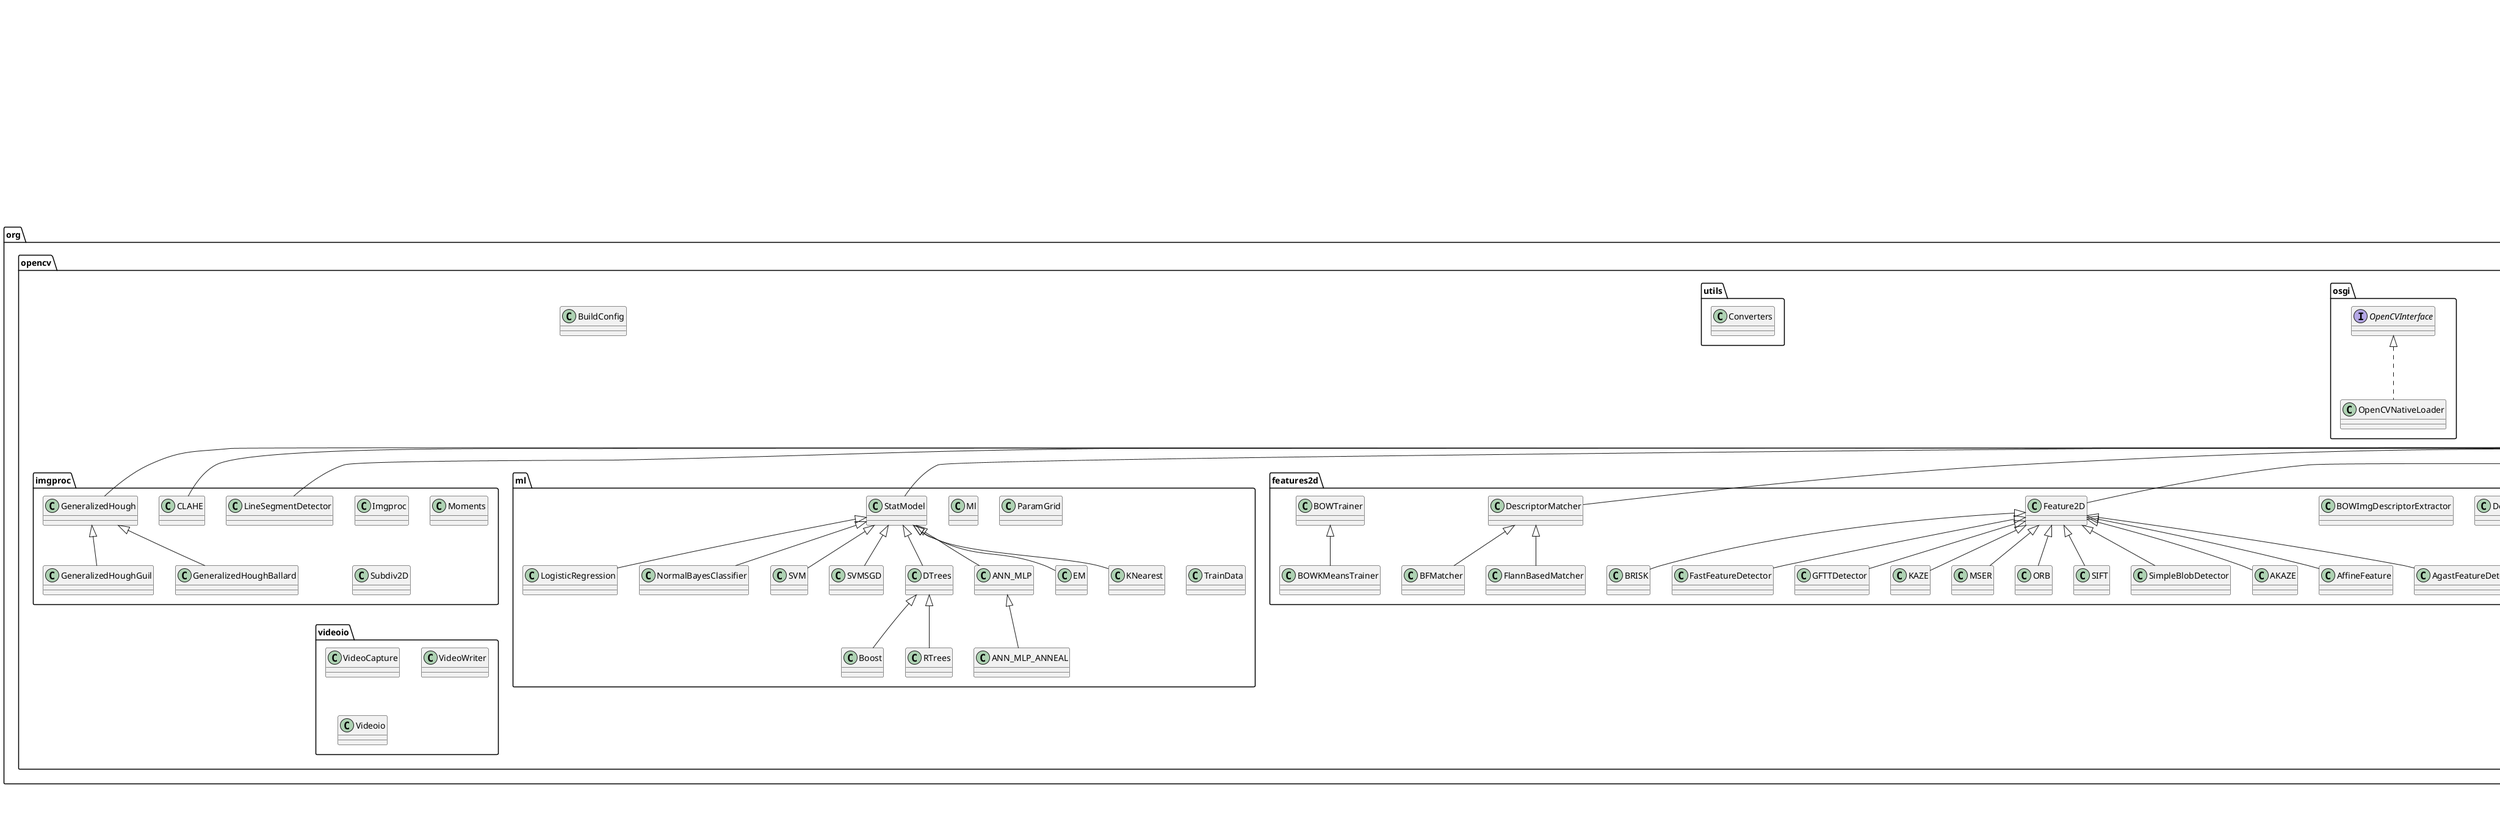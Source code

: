 @startuml

title __IMAGEPRO.OPENCVLIBRARY3413's Class Diagram__\n

  namespace org.opencv {
    class org.opencv.BuildConfig {
    }
  }
  

  namespace org.opencv {
    namespace android {
      class org.opencv.android.AsyncServiceHelper {
      }
    }
  }
  

  namespace org.opencv {
    namespace android {
      abstract class org.opencv.android.BaseLoaderCallback {
      }
    }
  }
  

  namespace org.opencv {
    namespace android {
      class org.opencv.android.Camera2Renderer {
      }
    }
  }
  

  namespace org.opencv {
    namespace android {
      abstract class org.opencv.android.CameraBridgeViewBase {
      }
    }
  }
  

  namespace org.opencv {
    namespace android {
      abstract class org.opencv.android.CameraGLRendererBase {
      }
    }
  }
  

  namespace org.opencv {
    namespace android {
      class org.opencv.android.CameraGLSurfaceView {
      }
    }
  }
  

  namespace org.opencv {
    namespace android {
      class org.opencv.android.CameraRenderer {
      }
    }
  }
  

  namespace org.opencv {
    namespace android {
      class org.opencv.android.FpsMeter {
      }
    }
  }
  

  namespace org.opencv {
    namespace android {
      interface org.opencv.android.InstallCallbackInterface {
      }
    }
  }
  

  namespace org.opencv {
    namespace android {
      class org.opencv.android.JavaCamera2View {
      }
    }
  }
  

  namespace org.opencv {
    namespace android {
      class org.opencv.android.JavaCameraView {
      }
    }
  }
  

  namespace org.opencv {
    namespace android {
      interface org.opencv.android.LoaderCallbackInterface {
      }
    }
  }
  

  namespace org.opencv {
    namespace android {
      class org.opencv.android.OpenCVLoader {
      }
    }
  }
  

  namespace org.opencv {
    namespace android {
      class org.opencv.android.StaticHelper {
      }
    }
  }
  

  namespace org.opencv {
    namespace android {
      class org.opencv.android.Utils {
      }
    }
  }
  

  namespace org.opencv {
    namespace calib3d {
      class org.opencv.calib3d.Calib3d {
      }
    }
  }
  

  namespace org.opencv {
    namespace calib3d {
      class org.opencv.calib3d.StereoBM {
      }
    }
  }
  

  namespace org.opencv {
    namespace calib3d {
      class org.opencv.calib3d.StereoMatcher {
      }
    }
  }
  

  namespace org.opencv {
    namespace calib3d {
      class org.opencv.calib3d.StereoSGBM {
      }
    }
  }
  

  namespace org.opencv {
    namespace core {
      class org.opencv.core.Algorithm {
      }
    }
  }
  

  namespace org.opencv {
    namespace core {
      class org.opencv.core.Core {
      }
    }
  }
  

  namespace org.opencv {
    namespace core {
      class org.opencv.core.CvException {
      }
    }
  }
  

  namespace org.opencv {
    namespace core {
      class org.opencv.core.CvType {
      }
    }
  }
  

  namespace org.opencv {
    namespace core {
      class org.opencv.core.DMatch {
      }
    }
  }
  

  namespace org.opencv {
    namespace core {
      class org.opencv.core.KeyPoint {
      }
    }
  }
  

  namespace org.opencv {
    namespace core {
      class org.opencv.core.Mat {
      }
    }
  }
  

  namespace org.opencv {
    namespace core {
      class org.opencv.core.MatOfByte {
      }
    }
  }
  

  namespace org.opencv {
    namespace core {
      class org.opencv.core.MatOfDMatch {
      }
    }
  }
  

  namespace org.opencv {
    namespace core {
      class org.opencv.core.MatOfDouble {
      }
    }
  }
  

  namespace org.opencv {
    namespace core {
      class org.opencv.core.MatOfFloat {
      }
    }
  }
  

  namespace org.opencv {
    namespace core {
      class org.opencv.core.MatOfFloat4 {
      }
    }
  }
  

  namespace org.opencv {
    namespace core {
      class org.opencv.core.MatOfFloat6 {
      }
    }
  }
  

  namespace org.opencv {
    namespace core {
      class org.opencv.core.MatOfInt {
      }
    }
  }
  

  namespace org.opencv {
    namespace core {
      class org.opencv.core.MatOfInt4 {
      }
    }
  }
  

  namespace org.opencv {
    namespace core {
      class org.opencv.core.MatOfKeyPoint {
      }
    }
  }
  

  namespace org.opencv {
    namespace core {
      class org.opencv.core.MatOfPoint {
      }
    }
  }
  

  namespace org.opencv {
    namespace core {
      class org.opencv.core.MatOfPoint2f {
      }
    }
  }
  

  namespace org.opencv {
    namespace core {
      class org.opencv.core.MatOfPoint3 {
      }
    }
  }
  

  namespace org.opencv {
    namespace core {
      class org.opencv.core.MatOfPoint3f {
      }
    }
  }
  

  namespace org.opencv {
    namespace core {
      class org.opencv.core.MatOfRect {
      }
    }
  }
  

  namespace org.opencv {
    namespace core {
      class org.opencv.core.MatOfRect2d {
      }
    }
  }
  

  namespace org.opencv {
    namespace core {
      class org.opencv.core.MatOfRotatedRect {
      }
    }
  }
  

  namespace org.opencv {
    namespace core {
      class org.opencv.core.Point {
      }
    }
  }
  

  namespace org.opencv {
    namespace core {
      class org.opencv.core.Point3 {
      }
    }
  }
  

  namespace org.opencv {
    namespace core {
      class org.opencv.core.Range {
      }
    }
  }
  

  namespace org.opencv {
    namespace core {
      class org.opencv.core.Rect {
      }
    }
  }
  

  namespace org.opencv {
    namespace core {
      class org.opencv.core.Rect2d {
      }
    }
  }
  

  namespace org.opencv {
    namespace core {
      class org.opencv.core.RotatedRect {
      }
    }
  }
  

  namespace org.opencv {
    namespace core {
      class org.opencv.core.Scalar {
      }
    }
  }
  

  namespace org.opencv {
    namespace core {
      class org.opencv.core.Size {
      }
    }
  }
  

  namespace org.opencv {
    namespace core {
      class org.opencv.core.TermCriteria {
      }
    }
  }
  

  namespace org.opencv {
    namespace core {
      class org.opencv.core.TickMeter {
      }
    }
  }
  

  namespace org.opencv {
    namespace dnn {
      class org.opencv.dnn.DictValue {
      }
    }
  }
  

  namespace org.opencv {
    namespace dnn {
      class org.opencv.dnn.Dnn {
      }
    }
  }
  

  namespace org.opencv {
    namespace dnn {
      class org.opencv.dnn.Layer {
      }
    }
  }
  

  namespace org.opencv {
    namespace dnn {
      class org.opencv.dnn.Net {
      }
    }
  }
  

  namespace org.opencv {
    namespace engine {
      interface org.opencv.engine.OpenCVEngineInterface {
      }
    }
  }
  

  namespace org.opencv {
    namespace features2d {
      class org.opencv.features2d.AKAZE {
      }
    }
  }
  

  namespace org.opencv {
    namespace features2d {
      class org.opencv.features2d.AffineFeature {
      }
    }
  }
  

  namespace org.opencv {
    namespace features2d {
      class org.opencv.features2d.AgastFeatureDetector {
      }
    }
  }
  

  namespace org.opencv {
    namespace features2d {
      class org.opencv.features2d.BFMatcher {
      }
    }
  }
  

  namespace org.opencv {
    namespace features2d {
      class org.opencv.features2d.BOWImgDescriptorExtractor {
      }
    }
  }
  

  namespace org.opencv {
    namespace features2d {
      class org.opencv.features2d.BOWKMeansTrainer {
      }
    }
  }
  

  namespace org.opencv {
    namespace features2d {
      class org.opencv.features2d.BOWTrainer {
      }
    }
  }
  

  namespace org.opencv {
    namespace features2d {
      class org.opencv.features2d.BRISK {
      }
    }
  }
  

  namespace org.opencv {
    namespace features2d {
      class org.opencv.features2d.DescriptorExtractor {
      }
    }
  }
  

  namespace org.opencv {
    namespace features2d {
      class org.opencv.features2d.DescriptorMatcher {
      }
    }
  }
  

  namespace org.opencv {
    namespace features2d {
      class org.opencv.features2d.FastFeatureDetector {
      }
    }
  }
  

  namespace org.opencv {
    namespace features2d {
      class org.opencv.features2d.Feature2D {
      }
    }
  }
  

  namespace org.opencv {
    namespace features2d {
      class org.opencv.features2d.FeatureDetector {
      }
    }
  }
  

  namespace org.opencv {
    namespace features2d {
      class org.opencv.features2d.Features2d {
      }
    }
  }
  

  namespace org.opencv {
    namespace features2d {
      class org.opencv.features2d.FlannBasedMatcher {
      }
    }
  }
  

  namespace org.opencv {
    namespace features2d {
      class org.opencv.features2d.GFTTDetector {
      }
    }
  }
  

  namespace org.opencv {
    namespace features2d {
      class org.opencv.features2d.KAZE {
      }
    }
  }
  

  namespace org.opencv {
    namespace features2d {
      class org.opencv.features2d.MSER {
      }
    }
  }
  

  namespace org.opencv {
    namespace features2d {
      class org.opencv.features2d.ORB {
      }
    }
  }
  

  namespace org.opencv {
    namespace features2d {
      class org.opencv.features2d.Params {
      }
    }
  }
  

  namespace org.opencv {
    namespace features2d {
      class org.opencv.features2d.SIFT {
      }
    }
  }
  

  namespace org.opencv {
    namespace features2d {
      class org.opencv.features2d.SimpleBlobDetector {
      }
    }
  }
  

  namespace org.opencv {
    namespace imgcodecs {
      class org.opencv.imgcodecs.Imgcodecs {
      }
    }
  }
  

  namespace org.opencv {
    namespace imgproc {
      class org.opencv.imgproc.CLAHE {
      }
    }
  }
  

  namespace org.opencv {
    namespace imgproc {
      class org.opencv.imgproc.GeneralizedHough {
      }
    }
  }
  

  namespace org.opencv {
    namespace imgproc {
      class org.opencv.imgproc.GeneralizedHoughBallard {
      }
    }
  }
  

  namespace org.opencv {
    namespace imgproc {
      class org.opencv.imgproc.GeneralizedHoughGuil {
      }
    }
  }
  

  namespace org.opencv {
    namespace imgproc {
      class org.opencv.imgproc.Imgproc {
      }
    }
  }
  

  namespace org.opencv {
    namespace imgproc {
      class org.opencv.imgproc.LineSegmentDetector {
      }
    }
  }
  

  namespace org.opencv {
    namespace imgproc {
      class org.opencv.imgproc.Moments {
      }
    }
  }
  

  namespace org.opencv {
    namespace imgproc {
      class org.opencv.imgproc.Subdiv2D {
      }
    }
  }
  

  namespace org.opencv {
    namespace ml {
      class org.opencv.ml.ANN_MLP {
      }
    }
  }
  

  namespace org.opencv {
    namespace ml {
      class org.opencv.ml.ANN_MLP_ANNEAL {
      }
    }
  }
  

  namespace org.opencv {
    namespace ml {
      class org.opencv.ml.Boost {
      }
    }
  }
  

  namespace org.opencv {
    namespace ml {
      class org.opencv.ml.DTrees {
      }
    }
  }
  

  namespace org.opencv {
    namespace ml {
      class org.opencv.ml.EM {
      }
    }
  }
  

  namespace org.opencv {
    namespace ml {
      class org.opencv.ml.KNearest {
      }
    }
  }
  

  namespace org.opencv {
    namespace ml {
      class org.opencv.ml.LogisticRegression {
      }
    }
  }
  

  namespace org.opencv {
    namespace ml {
      class org.opencv.ml.Ml {
      }
    }
  }
  

  namespace org.opencv {
    namespace ml {
      class org.opencv.ml.NormalBayesClassifier {
      }
    }
  }
  

  namespace org.opencv {
    namespace ml {
      class org.opencv.ml.ParamGrid {
      }
    }
  }
  

  namespace org.opencv {
    namespace ml {
      class org.opencv.ml.RTrees {
      }
    }
  }
  

  namespace org.opencv {
    namespace ml {
      class org.opencv.ml.SVM {
      }
    }
  }
  

  namespace org.opencv {
    namespace ml {
      class org.opencv.ml.SVMSGD {
      }
    }
  }
  

  namespace org.opencv {
    namespace ml {
      class org.opencv.ml.StatModel {
      }
    }
  }
  

  namespace org.opencv {
    namespace ml {
      class org.opencv.ml.TrainData {
      }
    }
  }
  

  namespace org.opencv {
    namespace objdetect {
      class org.opencv.objdetect.BaseCascadeClassifier {
      }
    }
  }
  

  namespace org.opencv {
    namespace objdetect {
      class org.opencv.objdetect.CascadeClassifier {
      }
    }
  }
  

  namespace org.opencv {
    namespace objdetect {
      class org.opencv.objdetect.HOGDescriptor {
      }
    }
  }
  

  namespace org.opencv {
    namespace objdetect {
      class org.opencv.objdetect.Objdetect {
      }
    }
  }
  

  namespace org.opencv {
    namespace objdetect {
      class org.opencv.objdetect.QRCodeDetector {
      }
    }
  }
  

  namespace org.opencv {
    namespace osgi {
      interface org.opencv.osgi.OpenCVInterface {
      }
    }
  }
  

  namespace org.opencv {
    namespace osgi {
      class org.opencv.osgi.OpenCVNativeLoader {
      }
    }
  }
  

  namespace org.opencv {
    namespace photo {
      class org.opencv.photo.AlignExposures {
      }
    }
  }
  

  namespace org.opencv {
    namespace photo {
      class org.opencv.photo.AlignMTB {
      }
    }
  }
  

  namespace org.opencv {
    namespace photo {
      class org.opencv.photo.CalibrateCRF {
      }
    }
  }
  

  namespace org.opencv {
    namespace photo {
      class org.opencv.photo.CalibrateDebevec {
      }
    }
  }
  

  namespace org.opencv {
    namespace photo {
      class org.opencv.photo.CalibrateRobertson {
      }
    }
  }
  

  namespace org.opencv {
    namespace photo {
      class org.opencv.photo.MergeDebevec {
      }
    }
  }
  

  namespace org.opencv {
    namespace photo {
      class org.opencv.photo.MergeExposures {
      }
    }
  }
  

  namespace org.opencv {
    namespace photo {
      class org.opencv.photo.MergeMertens {
      }
    }
  }
  

  namespace org.opencv {
    namespace photo {
      class org.opencv.photo.MergeRobertson {
      }
    }
  }
  

  namespace org.opencv {
    namespace photo {
      class org.opencv.photo.Photo {
      }
    }
  }
  

  namespace org.opencv {
    namespace photo {
      class org.opencv.photo.Tonemap {
      }
    }
  }
  

  namespace org.opencv {
    namespace photo {
      class org.opencv.photo.TonemapDrago {
      }
    }
  }
  

  namespace org.opencv {
    namespace photo {
      class org.opencv.photo.TonemapMantiuk {
      }
    }
  }
  

  namespace org.opencv {
    namespace photo {
      class org.opencv.photo.TonemapReinhard {
      }
    }
  }
  

  namespace org.opencv {
    namespace utils {
      class org.opencv.utils.Converters {
      }
    }
  }
  

  namespace org.opencv {
    namespace video {
      class org.opencv.video.BackgroundSubtractor {
      }
    }
  }
  

  namespace org.opencv {
    namespace video {
      class org.opencv.video.BackgroundSubtractorKNN {
      }
    }
  }
  

  namespace org.opencv {
    namespace video {
      class org.opencv.video.BackgroundSubtractorMOG2 {
      }
    }
  }
  

  namespace org.opencv {
    namespace video {
      class org.opencv.video.DenseOpticalFlow {
      }
    }
  }
  

  namespace org.opencv {
    namespace video {
      class org.opencv.video.DualTVL1OpticalFlow {
      }
    }
  }
  

  namespace org.opencv {
    namespace video {
      class org.opencv.video.FarnebackOpticalFlow {
      }
    }
  }
  

  namespace org.opencv {
    namespace video {
      class org.opencv.video.KalmanFilter {
      }
    }
  }
  

  namespace org.opencv {
    namespace video {
      class org.opencv.video.SparseOpticalFlow {
      }
    }
  }
  

  namespace org.opencv {
    namespace video {
      class org.opencv.video.SparsePyrLKOpticalFlow {
      }
    }
  }
  

  namespace org.opencv {
    namespace video {
      class org.opencv.video.Video {
      }
    }
  }
  

  namespace org.opencv {
    namespace video {
      namespace o {
        class org.opencv.videoio.VideoCapture {
        }
      }
    }
  }
  

  namespace org.opencv {
    namespace video {
      namespace o {
        class org.opencv.videoio.VideoWriter {
        }
      }
    }
  }
  

  namespace org.opencv {
    namespace video {
      namespace o {
        class org.opencv.videoio.Videoio {
        }
      }
    }
  }
  

  org.opencv.android.AsyncServiceHelper o-- org.opencv.engine.OpenCVEngineInterface : mEngineService
  org.opencv.android.AsyncServiceHelper o-- org.opencv.android.LoaderCallbackInterface : mUserAppCallback
  org.opencv.android.BaseLoaderCallback .up.|> org.opencv.android.LoaderCallbackInterface
  org.opencv.android.Camera2Renderer -up-|> org.opencv.android.CameraGLRendererBase
  org.opencv.android.CameraBridgeViewBase .up.|> android.view.SurfaceHolder.Callback
  org.opencv.android.CameraBridgeViewBase -up-|> android.view.SurfaceView
  org.opencv.android.CameraBridgeViewBase o-- org.opencv.android.FpsMeter : mFpsMeter
  org.opencv.android.CameraBridgeViewBase o-- org.opencv.android.CameraBridgeViewBase.CvCameraViewListener2 : mListener
  org.opencv.android.CameraGLRendererBase .up.|> android.graphics.SurfaceTexture.OnFrameAvailableListener
  org.opencv.android.CameraGLRendererBase .up.|> android.opengl.GLSurfaceView.Renderer
  org.opencv.android.CameraGLRendererBase o-- org.opencv.android.CameraGLSurfaceView : mView
  org.opencv.android.CameraGLSurfaceView -up-|> android.opengl.GLSurfaceView
  org.opencv.android.CameraGLSurfaceView o-- org.opencv.android.CameraGLRendererBase : mRenderer
  org.opencv.android.CameraGLSurfaceView o-- org.opencv.android.CameraGLSurfaceView.CameraTextureListener : mTexListener
  org.opencv.android.CameraRenderer -up-|> org.opencv.android.CameraGLRendererBase
  org.opencv.android.JavaCamera2View -up-|> org.opencv.android.CameraBridgeViewBase
  org.opencv.android.JavaCameraView .up.|> android.hardware.Camera.PreviewCallback
  org.opencv.android.JavaCameraView -up-|> org.opencv.android.CameraBridgeViewBase
  org.opencv.calib3d.StereoBM -up-|> org.opencv.calib3d.StereoMatcher
  org.opencv.calib3d.StereoMatcher -up-|> org.opencv.core.Algorithm
  org.opencv.calib3d.StereoSGBM -up-|> org.opencv.calib3d.StereoMatcher
  org.opencv.core.KeyPoint o-- org.opencv.core.Point : pt
  org.opencv.core.MatOfByte -up-|> org.opencv.core.Mat
  org.opencv.core.MatOfDMatch -up-|> org.opencv.core.Mat
  org.opencv.core.MatOfDouble -up-|> org.opencv.core.Mat
  org.opencv.core.MatOfFloat -up-|> org.opencv.core.Mat
  org.opencv.core.MatOfFloat4 -up-|> org.opencv.core.Mat
  org.opencv.core.MatOfFloat6 -up-|> org.opencv.core.Mat
  org.opencv.core.MatOfInt -up-|> org.opencv.core.Mat
  org.opencv.core.MatOfInt4 -up-|> org.opencv.core.Mat
  org.opencv.core.MatOfKeyPoint -up-|> org.opencv.core.Mat
  org.opencv.core.MatOfPoint -up-|> org.opencv.core.Mat
  org.opencv.core.MatOfPoint2f -up-|> org.opencv.core.Mat
  org.opencv.core.MatOfPoint3 -up-|> org.opencv.core.Mat
  org.opencv.core.MatOfPoint3f -up-|> org.opencv.core.Mat
  org.opencv.core.MatOfRect -up-|> org.opencv.core.Mat
  org.opencv.core.MatOfRect2d -up-|> org.opencv.core.Mat
  org.opencv.core.MatOfRotatedRect -up-|> org.opencv.core.Mat
  org.opencv.core.RotatedRect o-- org.opencv.core.Point : center
  org.opencv.core.RotatedRect o-- org.opencv.core.Size : size
  org.opencv.dnn.Layer -up-|> org.opencv.core.Algorithm
  org.opencv.features2d.AKAZE -up-|> org.opencv.features2d.Feature2D
  org.opencv.features2d.AffineFeature -up-|> org.opencv.features2d.Feature2D
  org.opencv.features2d.AgastFeatureDetector -up-|> org.opencv.features2d.Feature2D
  org.opencv.features2d.BFMatcher -up-|> org.opencv.features2d.DescriptorMatcher
  org.opencv.features2d.BOWKMeansTrainer -up-|> org.opencv.features2d.BOWTrainer
  org.opencv.features2d.BRISK -up-|> org.opencv.features2d.Feature2D
  org.opencv.features2d.DescriptorMatcher -up-|> org.opencv.core.Algorithm
  org.opencv.features2d.FastFeatureDetector -up-|> org.opencv.features2d.Feature2D
  org.opencv.features2d.Feature2D -up-|> org.opencv.core.Algorithm
  org.opencv.features2d.FlannBasedMatcher -up-|> org.opencv.features2d.DescriptorMatcher
  org.opencv.features2d.GFTTDetector -up-|> org.opencv.features2d.Feature2D
  org.opencv.features2d.KAZE -up-|> org.opencv.features2d.Feature2D
  org.opencv.features2d.MSER -up-|> org.opencv.features2d.Feature2D
  org.opencv.features2d.ORB -up-|> org.opencv.features2d.Feature2D
  org.opencv.features2d.SIFT -up-|> org.opencv.features2d.Feature2D
  org.opencv.features2d.SimpleBlobDetector -up-|> org.opencv.features2d.Feature2D
  org.opencv.imgproc.CLAHE -up-|> org.opencv.core.Algorithm
  org.opencv.imgproc.GeneralizedHough -up-|> org.opencv.core.Algorithm
  org.opencv.imgproc.GeneralizedHoughBallard -up-|> org.opencv.imgproc.GeneralizedHough
  org.opencv.imgproc.GeneralizedHoughGuil -up-|> org.opencv.imgproc.GeneralizedHough
  org.opencv.imgproc.LineSegmentDetector -up-|> org.opencv.core.Algorithm
  org.opencv.ml.ANN_MLP -up-|> org.opencv.ml.StatModel
  org.opencv.ml.ANN_MLP_ANNEAL -up-|> org.opencv.ml.ANN_MLP
  org.opencv.ml.Boost -up-|> org.opencv.ml.DTrees
  org.opencv.ml.DTrees -up-|> org.opencv.ml.StatModel
  org.opencv.ml.EM -up-|> org.opencv.ml.StatModel
  org.opencv.ml.KNearest -up-|> org.opencv.ml.StatModel
  org.opencv.ml.LogisticRegression -up-|> org.opencv.ml.StatModel
  org.opencv.ml.NormalBayesClassifier -up-|> org.opencv.ml.StatModel
  org.opencv.ml.RTrees -up-|> org.opencv.ml.DTrees
  org.opencv.ml.SVM -up-|> org.opencv.ml.StatModel
  org.opencv.ml.SVMSGD -up-|> org.opencv.ml.StatModel
  org.opencv.ml.StatModel -up-|> org.opencv.core.Algorithm
  org.opencv.objdetect.BaseCascadeClassifier -up-|> org.opencv.core.Algorithm
  org.opencv.osgi.OpenCVNativeLoader .up.|> org.opencv.osgi.OpenCVInterface
  org.opencv.photo.AlignExposures -up-|> org.opencv.core.Algorithm
  org.opencv.photo.AlignMTB -up-|> org.opencv.photo.AlignExposures
  org.opencv.photo.CalibrateCRF -up-|> org.opencv.core.Algorithm
  org.opencv.photo.CalibrateDebevec -up-|> org.opencv.photo.CalibrateCRF
  org.opencv.photo.CalibrateRobertson -up-|> org.opencv.photo.CalibrateCRF
  org.opencv.photo.MergeDebevec -up-|> org.opencv.photo.MergeExposures
  org.opencv.photo.MergeExposures -up-|> org.opencv.core.Algorithm
  org.opencv.photo.MergeMertens -up-|> org.opencv.photo.MergeExposures
  org.opencv.photo.MergeRobertson -up-|> org.opencv.photo.MergeExposures
  org.opencv.photo.Tonemap -up-|> org.opencv.core.Algorithm
  org.opencv.photo.TonemapDrago -up-|> org.opencv.photo.Tonemap
  org.opencv.photo.TonemapMantiuk -up-|> org.opencv.photo.Tonemap
  org.opencv.photo.TonemapReinhard -up-|> org.opencv.photo.Tonemap
  org.opencv.video.BackgroundSubtractor -up-|> org.opencv.core.Algorithm
  org.opencv.video.BackgroundSubtractorKNN -up-|> org.opencv.video.BackgroundSubtractor
  org.opencv.video.BackgroundSubtractorMOG2 -up-|> org.opencv.video.BackgroundSubtractor
  org.opencv.video.DenseOpticalFlow -up-|> org.opencv.core.Algorithm
  org.opencv.video.DualTVL1OpticalFlow -up-|> org.opencv.video.DenseOpticalFlow
  org.opencv.video.FarnebackOpticalFlow -up-|> org.opencv.video.DenseOpticalFlow
  org.opencv.video.SparseOpticalFlow -up-|> org.opencv.core.Algorithm
  org.opencv.video.SparsePyrLKOpticalFlow -up-|> org.opencv.video.SparseOpticalFlow


right footer


PlantUML diagram generated by SketchIt! (https://bitbucket.org/pmesmeur/sketch.it)
For more information about this tool, please contact philippe.mesmeur@gmail.com
endfooter

@enduml
